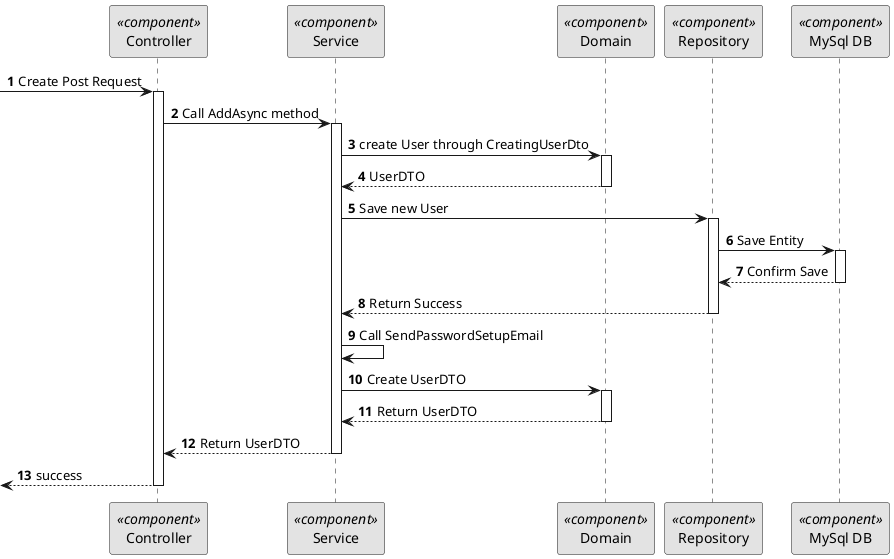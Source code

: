 @startuml 5.1.1
skinparam monochrome true
skinparam packageStyle rectangle
skinparam shadowing false

autonumber

participant "Controller" as CTRL <<component>>
participant "Service" as SERV <<component>>
participant "Domain" as DOM <<component>>
participant "Repository" as REPO <<component>>
participant "MySql DB" as BDD <<component>>



 -> CTRL : Create Post Request
activate CTRL
CTRL -> SERV: Call AddAsync method

activate SERV
SERV -> DOM: create User through CreatingUserDto

activate DOM
DOM --> SERV : UserDTO
deactivate DOM

SERV -> REPO : Save new User
activate REPO

REPO -> BDD : Save Entity
activate BDD

BDD --> REPO : Confirm Save
deactivate BDD

REPO --> SERV : Return Success
deactivate REPO

SERV -> SERV : Call SendPasswordSetupEmail

SERV -> DOM : Create UserDTO
activate DOM

DOM --> SERV : Return UserDTO
deactivate DOM
SERV --> CTRL : Return UserDTO


deactivate SERV
<-- CTRL : success

deactivate CTRL





@enduml